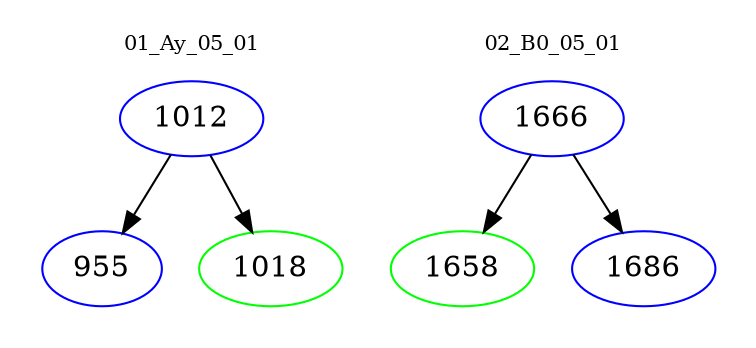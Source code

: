digraph{
subgraph cluster_0 {
color = white
label = "01_Ay_05_01";
fontsize=10;
T0_1012 [label="1012", color="blue"]
T0_1012 -> T0_955 [color="black"]
T0_955 [label="955", color="blue"]
T0_1012 -> T0_1018 [color="black"]
T0_1018 [label="1018", color="green"]
}
subgraph cluster_1 {
color = white
label = "02_B0_05_01";
fontsize=10;
T1_1666 [label="1666", color="blue"]
T1_1666 -> T1_1658 [color="black"]
T1_1658 [label="1658", color="green"]
T1_1666 -> T1_1686 [color="black"]
T1_1686 [label="1686", color="blue"]
}
}
